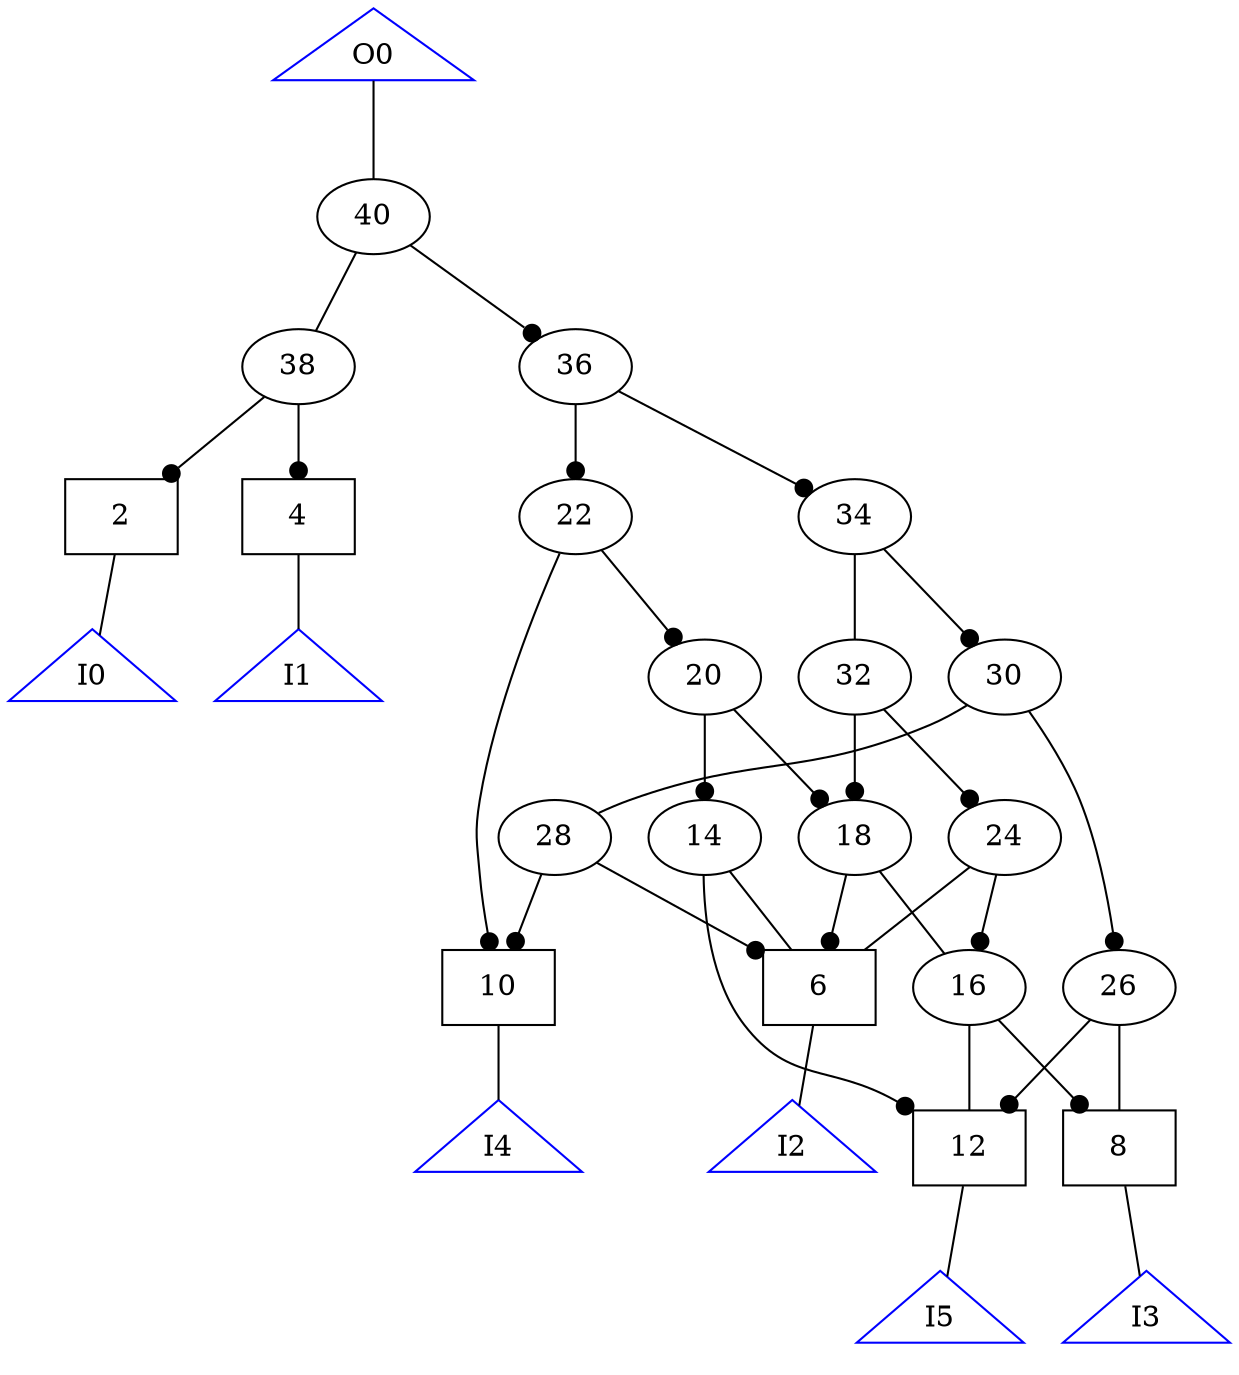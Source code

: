 digraph "/home/lukas/git/LLS-MiniTask-1/LLS-Minitask-1/data/aiger-set/binary/aig_0_min.aiger" {
"2"[shape=box];
I0[shape=triangle,color=blue];
"2"->I0[arrowhead=none];
"4"[shape=box];
I1[shape=triangle,color=blue];
"4"->I1[arrowhead=none];
"6"[shape=box];
I2[shape=triangle,color=blue];
"6"->I2[arrowhead=none];
"8"[shape=box];
I3[shape=triangle,color=blue];
"8"->I3[arrowhead=none];
"10"[shape=box];
I4[shape=triangle,color=blue];
"10"->I4[arrowhead=none];
"12"[shape=box];
I5[shape=triangle,color=blue];
"12"->I5[arrowhead=none];
"14"->"12"[arrowhead=dot];
"14"->"6"[arrowhead=none];
"16"->"12"[arrowhead=none];
"16"->"8"[arrowhead=dot];
"18"->"16"[arrowhead=none];
"18"->"6"[arrowhead=dot];
"20"->"18"[arrowhead=dot];
"20"->"14"[arrowhead=dot];
"22"->"20"[arrowhead=dot];
"22"->"10"[arrowhead=dot];
"24"->"16"[arrowhead=dot];
"24"->"6"[arrowhead=none];
"26"->"12"[arrowhead=dot];
"26"->"8"[arrowhead=none];
"28"->"10"[arrowhead=dot];
"28"->"6"[arrowhead=dot];
"30"->"28"[arrowhead=none];
"30"->"26"[arrowhead=dot];
"32"->"24"[arrowhead=dot];
"32"->"18"[arrowhead=dot];
"34"->"32"[arrowhead=none];
"34"->"30"[arrowhead=dot];
"36"->"34"[arrowhead=dot];
"36"->"22"[arrowhead=dot];
"38"->"4"[arrowhead=dot];
"38"->"2"[arrowhead=dot];
"40"->"38"[arrowhead=none];
"40"->"36"[arrowhead=dot];
O0[shape=triangle,color=blue];
O0 -> "40"[arrowhead=none];
}
